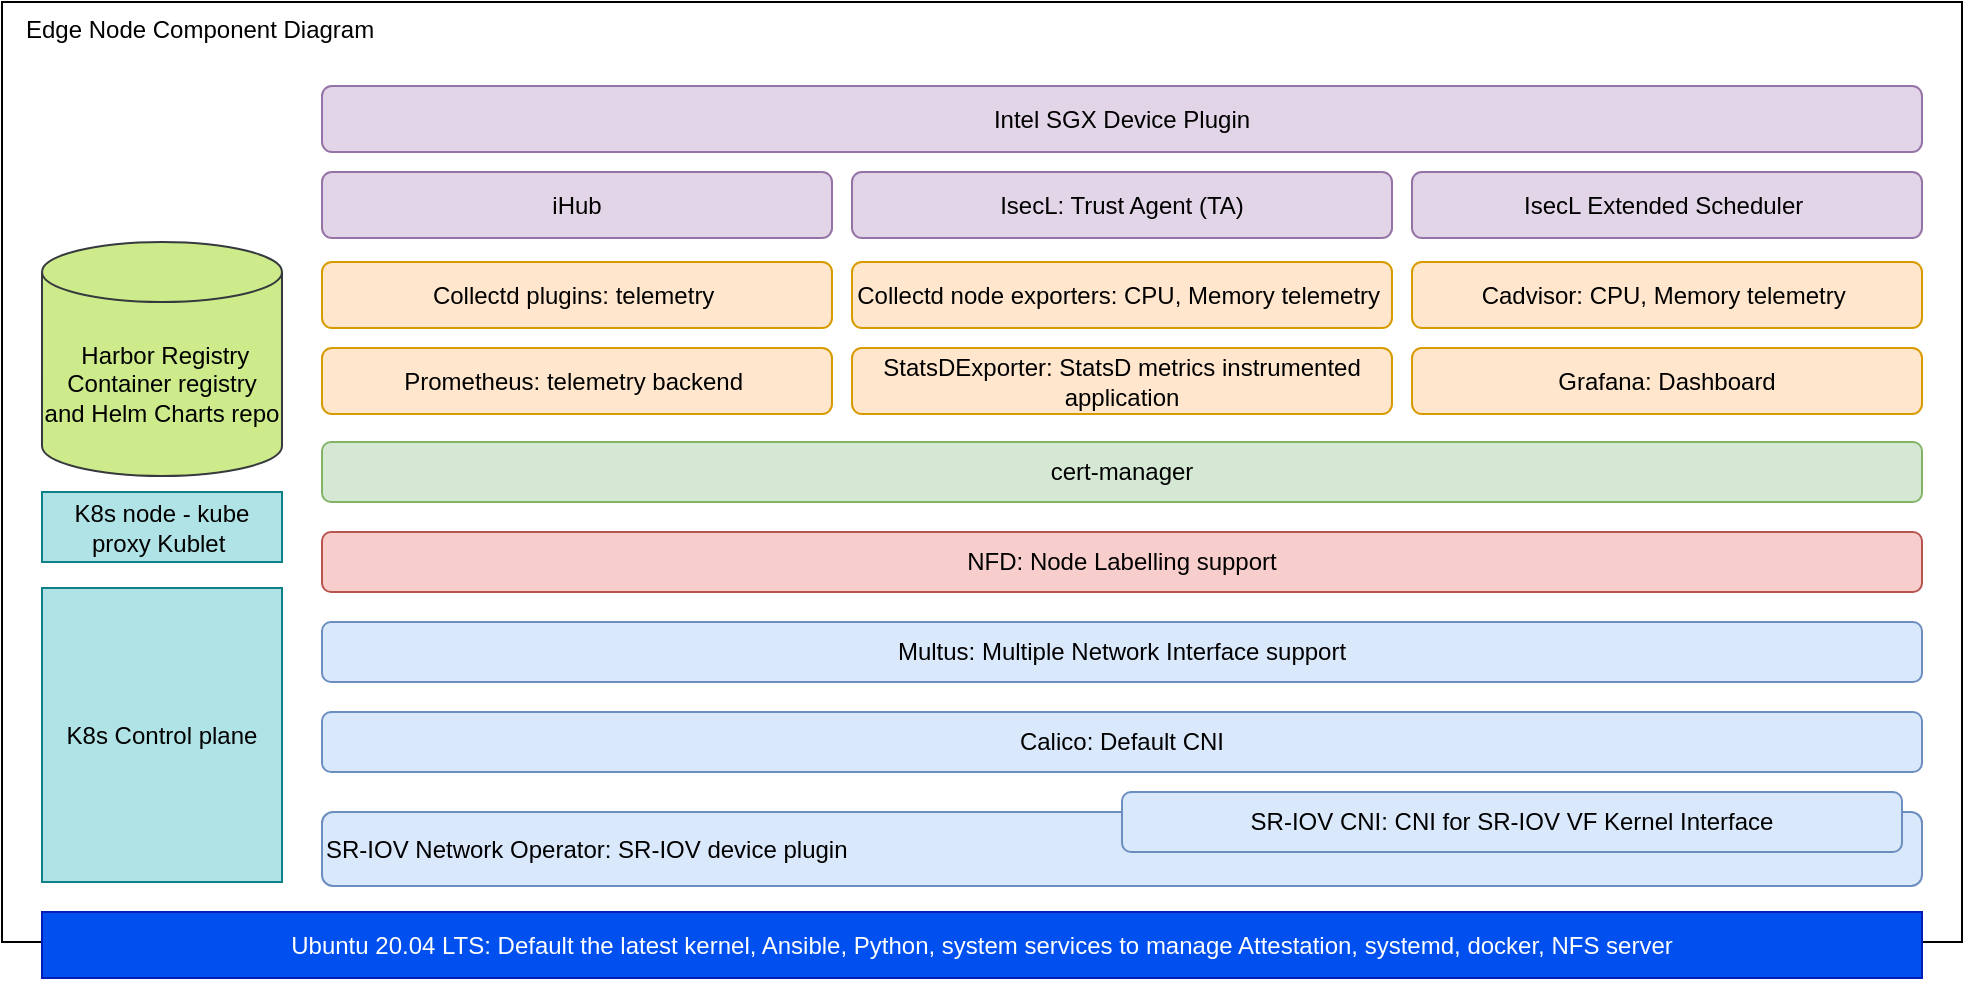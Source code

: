<mxfile version="15.8.7" type="device"><diagram id="T3rATqdRYmZI2V5PHrHu" name="Page-1"><mxGraphModel dx="1888" dy="649" grid="1" gridSize="10" guides="1" tooltips="1" connect="1" arrows="1" fold="1" page="1" pageScale="1" pageWidth="850" pageHeight="1100" math="0" shadow="0"><root><mxCell id="0"/><mxCell id="1" parent="0"/><mxCell id="UA_YUWid_2FExGNEZuyG-1" value="&amp;nbsp; &amp;nbsp;Edge Node Component Diagram" style="rounded=0;whiteSpace=wrap;html=1;align=left;verticalAlign=top;" parent="1" vertex="1"><mxGeometry x="-400" y="30" width="980" height="470" as="geometry"/></mxCell><mxCell id="UA_YUWid_2FExGNEZuyG-2" value="&amp;nbsp;Harbor Registry&lt;br&gt;Container registry and Helm Charts repo" style="shape=cylinder3;whiteSpace=wrap;html=1;boundedLbl=1;backgroundOutline=1;size=15;align=center;fillColor=#cdeb8b;strokeColor=#36393d;" parent="1" vertex="1"><mxGeometry x="-380" y="150" width="120" height="117" as="geometry"/></mxCell><mxCell id="UA_YUWid_2FExGNEZuyG-3" value="Ubuntu 20.04 LTS: Default the latest kernel, Ansible, Python, system services to manage Attestation, systemd, docker, NFS server" style="rounded=0;whiteSpace=wrap;html=1;align=center;fillColor=#0050ef;strokeColor=#001DBC;fontColor=#ffffff;" parent="1" vertex="1"><mxGeometry x="-380" y="485" width="940" height="33" as="geometry"/></mxCell><mxCell id="UA_YUWid_2FExGNEZuyG-4" value="SR-IOV Network Operator: SR-IOV device plugin" style="rounded=1;whiteSpace=wrap;html=1;align=left;fillColor=#dae8fc;strokeColor=#6c8ebf;" parent="1" vertex="1"><mxGeometry x="-240" y="435" width="800" height="37" as="geometry"/></mxCell><mxCell id="UA_YUWid_2FExGNEZuyG-5" value="NFD: Node Labelling support" style="rounded=1;whiteSpace=wrap;html=1;align=center;fillColor=#f8cecc;strokeColor=#b85450;" parent="1" vertex="1"><mxGeometry x="-240" y="295" width="800" height="30" as="geometry"/></mxCell><mxCell id="UA_YUWid_2FExGNEZuyG-6" value="Calico: Default CNI" style="rounded=1;whiteSpace=wrap;html=1;align=center;fillColor=#dae8fc;strokeColor=#6c8ebf;" parent="1" vertex="1"><mxGeometry x="-240" y="385" width="800" height="30" as="geometry"/></mxCell><mxCell id="UA_YUWid_2FExGNEZuyG-7" value="Multus: Multiple Network Interface support" style="rounded=1;whiteSpace=wrap;html=1;align=center;fillColor=#dae8fc;strokeColor=#6c8ebf;" parent="1" vertex="1"><mxGeometry x="-240" y="340" width="800" height="30" as="geometry"/></mxCell><mxCell id="UA_YUWid_2FExGNEZuyG-8" value="Collectd plugins: telemetry&amp;nbsp;" style="rounded=1;whiteSpace=wrap;html=1;align=center;fillColor=#ffe6cc;strokeColor=#d79b00;" parent="1" vertex="1"><mxGeometry x="-240" y="160" width="255" height="33" as="geometry"/></mxCell><mxCell id="UA_YUWid_2FExGNEZuyG-9" value="SR-IOV CNI: CNI for SR-IOV VF Kernel Interface" style="rounded=1;whiteSpace=wrap;html=1;align=center;fillColor=#dae8fc;strokeColor=#6c8ebf;" parent="1" vertex="1"><mxGeometry x="160" y="425" width="390" height="30" as="geometry"/></mxCell><mxCell id="UA_YUWid_2FExGNEZuyG-10" value="Collectd node exporters: CPU, Memory telemetry&amp;nbsp;" style="rounded=1;whiteSpace=wrap;html=1;align=center;fillColor=#ffe6cc;strokeColor=#d79b00;" parent="1" vertex="1"><mxGeometry x="25" y="160" width="270" height="33" as="geometry"/></mxCell><mxCell id="UA_YUWid_2FExGNEZuyG-11" value="Cadvisor: CPU, Memory telemetry&amp;nbsp;" style="rounded=1;whiteSpace=wrap;html=1;align=center;fillColor=#ffe6cc;strokeColor=#d79b00;" parent="1" vertex="1"><mxGeometry x="305" y="160" width="255" height="33" as="geometry"/></mxCell><mxCell id="UA_YUWid_2FExGNEZuyG-12" value="Prometheus: telemetry backend&amp;nbsp;" style="rounded=1;whiteSpace=wrap;html=1;align=center;fillColor=#ffe6cc;strokeColor=#d79b00;" parent="1" vertex="1"><mxGeometry x="-240" y="203" width="255" height="33" as="geometry"/></mxCell><mxCell id="UA_YUWid_2FExGNEZuyG-13" value="K8s Control plane&lt;br&gt;" style="rounded=0;whiteSpace=wrap;html=1;align=center;fillColor=#b0e3e6;strokeColor=#0e8088;" parent="1" vertex="1"><mxGeometry x="-380" y="323" width="120" height="147" as="geometry"/></mxCell><mxCell id="UA_YUWid_2FExGNEZuyG-14" value="K8s node - kube proxy Kublet&amp;nbsp;" style="rounded=0;whiteSpace=wrap;html=1;align=center;fillColor=#b0e3e6;strokeColor=#0e8088;" parent="1" vertex="1"><mxGeometry x="-380" y="275" width="120" height="35" as="geometry"/></mxCell><mxCell id="UA_YUWid_2FExGNEZuyG-15" value="StatsDExporter: StatsD metrics instrumented application" style="rounded=1;whiteSpace=wrap;html=1;align=center;fillColor=#ffe6cc;strokeColor=#d79b00;" parent="1" vertex="1"><mxGeometry x="25" y="203" width="270" height="33" as="geometry"/></mxCell><mxCell id="UA_YUWid_2FExGNEZuyG-16" value="Grafana: Dashboard" style="rounded=1;whiteSpace=wrap;html=1;align=center;fillColor=#ffe6cc;strokeColor=#d79b00;" parent="1" vertex="1"><mxGeometry x="305" y="203" width="255" height="33" as="geometry"/></mxCell><mxCell id="auUC80z2a9SWWnYi1TgE-6" value="IsecL Extended Scheduler&amp;nbsp;" style="rounded=1;whiteSpace=wrap;html=1;align=center;fillColor=#e1d5e7;strokeColor=#9673a6;" parent="1" vertex="1"><mxGeometry x="305" y="115" width="255" height="33" as="geometry"/></mxCell><mxCell id="auUC80z2a9SWWnYi1TgE-8" value="IsecL: Trust Agent (TA)" style="rounded=1;whiteSpace=wrap;html=1;align=center;fillColor=#e1d5e7;strokeColor=#9673a6;" parent="1" vertex="1"><mxGeometry x="25" y="115" width="270" height="33" as="geometry"/></mxCell><mxCell id="auUC80z2a9SWWnYi1TgE-9" value="iHub" style="rounded=1;whiteSpace=wrap;html=1;align=center;fillColor=#e1d5e7;strokeColor=#9673a6;" parent="1" vertex="1"><mxGeometry x="-240" y="115" width="255" height="33" as="geometry"/></mxCell><mxCell id="auUC80z2a9SWWnYi1TgE-10" value="Intel SGX Device Plugin" style="rounded=1;whiteSpace=wrap;html=1;align=center;fillColor=#e1d5e7;strokeColor=#9673a6;" parent="1" vertex="1"><mxGeometry x="-240" y="72" width="800" height="33" as="geometry"/></mxCell><mxCell id="auUC80z2a9SWWnYi1TgE-11" value="cert-manager" style="rounded=1;whiteSpace=wrap;html=1;align=center;fillColor=#d5e8d4;strokeColor=#82b366;" parent="1" vertex="1"><mxGeometry x="-240" y="250" width="800" height="30" as="geometry"/></mxCell></root></mxGraphModel></diagram></mxfile>